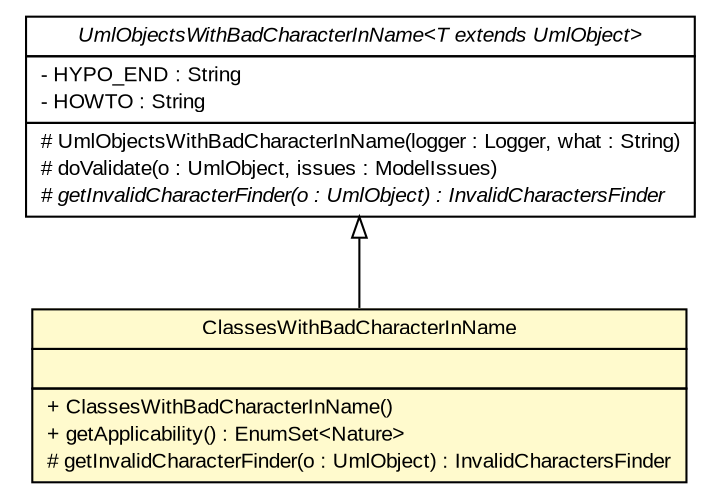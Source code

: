 #!/usr/local/bin/dot
#
# Class diagram 
# Generated by UMLGraph version R5_6_6-6-g3bdff0 (http://www.umlgraph.org/)
#

digraph G {
	edge [fontname="arial",fontsize=10,labelfontname="arial",labelfontsize=10];
	node [fontname="arial",fontsize=10,shape=plaintext];
	nodesep=0.25;
	ranksep=0.5;
	// org.tanjakostic.jcleancim.validation.ClassValidator.ClassesWithBadCharacterInName
	c68318 [label=<<table title="org.tanjakostic.jcleancim.validation.ClassValidator.ClassesWithBadCharacterInName" border="0" cellborder="1" cellspacing="0" cellpadding="2" port="p" bgcolor="lemonChiffon" href="./ClassValidator.ClassesWithBadCharacterInName.html">
		<tr><td><table border="0" cellspacing="0" cellpadding="1">
<tr><td align="center" balign="center"> ClassesWithBadCharacterInName </td></tr>
		</table></td></tr>
		<tr><td><table border="0" cellspacing="0" cellpadding="1">
<tr><td align="left" balign="left">  </td></tr>
		</table></td></tr>
		<tr><td><table border="0" cellspacing="0" cellpadding="1">
<tr><td align="left" balign="left"> + ClassesWithBadCharacterInName() </td></tr>
<tr><td align="left" balign="left"> + getApplicability() : EnumSet&lt;Nature&gt; </td></tr>
<tr><td align="left" balign="left"> # getInvalidCharacterFinder(o : UmlObject) : InvalidCharactersFinder </td></tr>
		</table></td></tr>
		</table>>, URL="./ClassValidator.ClassesWithBadCharacterInName.html", fontname="arial", fontcolor="black", fontsize=10.0];
	// org.tanjakostic.jcleancim.validation.AbstractRule.UmlObjectsWithBadCharacterInName<T extends org.tanjakostic.jcleancim.model.UmlObject>
	c68396 [label=<<table title="org.tanjakostic.jcleancim.validation.AbstractRule.UmlObjectsWithBadCharacterInName" border="0" cellborder="1" cellspacing="0" cellpadding="2" port="p" href="./AbstractRule.UmlObjectsWithBadCharacterInName.html">
		<tr><td><table border="0" cellspacing="0" cellpadding="1">
<tr><td align="center" balign="center"><font face="Arial Italic"> UmlObjectsWithBadCharacterInName&lt;T extends UmlObject&gt; </font></td></tr>
		</table></td></tr>
		<tr><td><table border="0" cellspacing="0" cellpadding="1">
<tr><td align="left" balign="left"> - HYPO_END : String </td></tr>
<tr><td align="left" balign="left"> - HOWTO : String </td></tr>
		</table></td></tr>
		<tr><td><table border="0" cellspacing="0" cellpadding="1">
<tr><td align="left" balign="left"> # UmlObjectsWithBadCharacterInName(logger : Logger, what : String) </td></tr>
<tr><td align="left" balign="left"> # doValidate(o : UmlObject, issues : ModelIssues) </td></tr>
<tr><td align="left" balign="left"><font face="Arial Italic" point-size="10.0"> # getInvalidCharacterFinder(o : UmlObject) : InvalidCharactersFinder </font></td></tr>
		</table></td></tr>
		</table>>, URL="./AbstractRule.UmlObjectsWithBadCharacterInName.html", fontname="arial", fontcolor="black", fontsize=10.0];
	//org.tanjakostic.jcleancim.validation.ClassValidator.ClassesWithBadCharacterInName extends org.tanjakostic.jcleancim.validation.AbstractRule.UmlObjectsWithBadCharacterInName<org.tanjakostic.jcleancim.model.UmlClass>
	c68396:p -> c68318:p [dir=back,arrowtail=empty];
}

